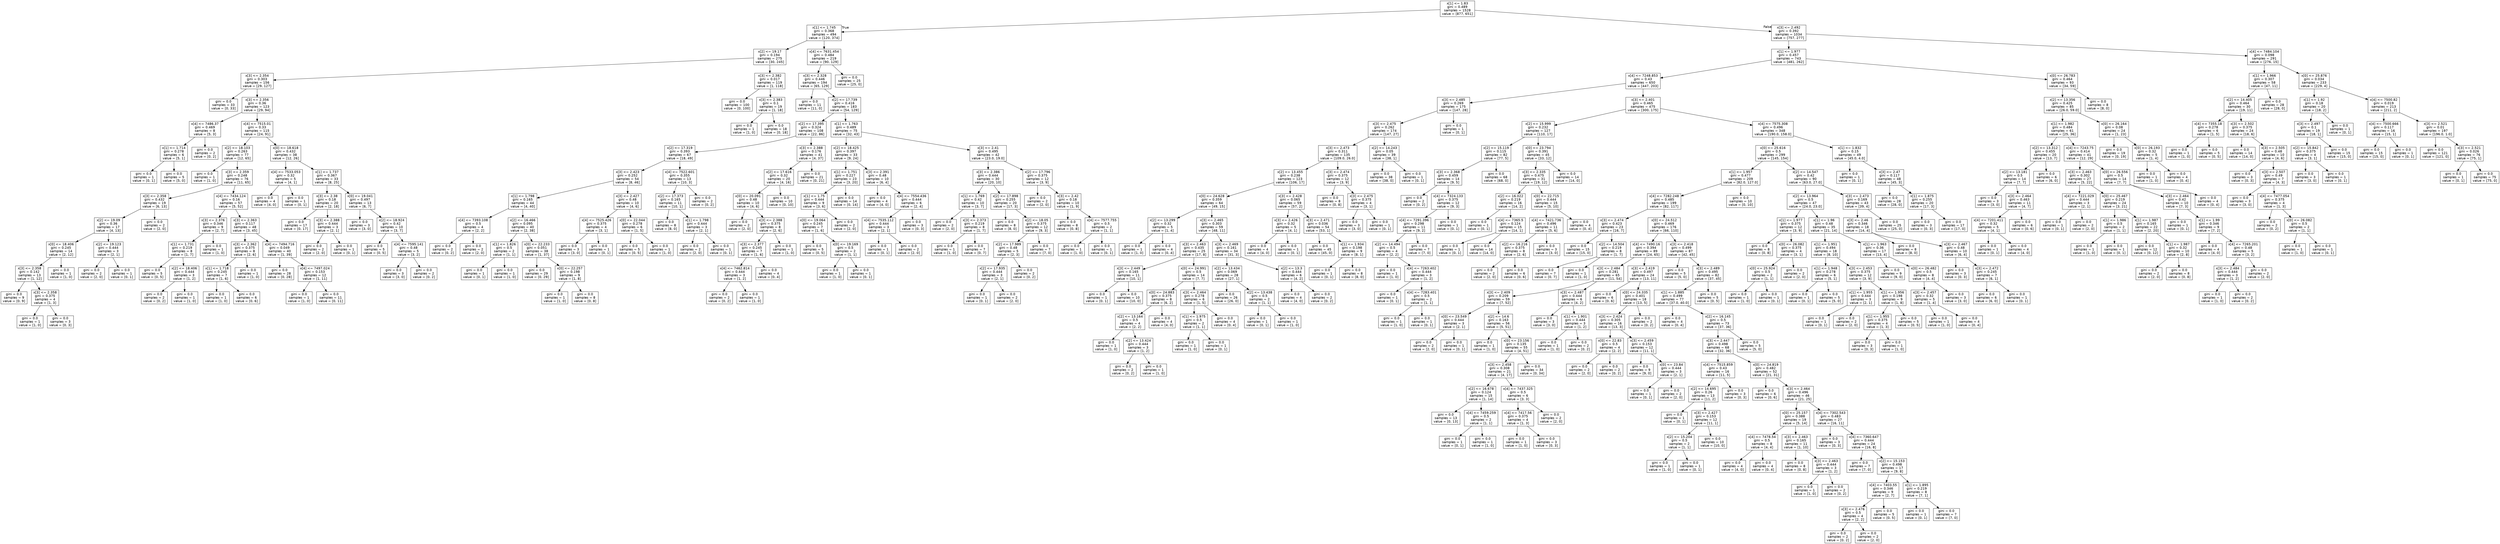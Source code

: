 digraph Tree {
node [shape=box, fontname="helvetica"] ;
edge [fontname="helvetica"] ;
0 [label="x[1] <= 1.83\ngini = 0.489\nsamples = 1528\nvalue = [877, 651]"] ;
1 [label="x[1] <= 1.745\ngini = 0.368\nsamples = 494\nvalue = [120, 374]"] ;
0 -> 1 [labeldistance=2.5, labelangle=45, headlabel="True"] ;
2 [label="x[2] <= 19.17\ngini = 0.194\nsamples = 275\nvalue = [30, 245]"] ;
1 -> 2 ;
3 [label="x[3] <= 2.354\ngini = 0.303\nsamples = 156\nvalue = [29, 127]"] ;
2 -> 3 ;
4 [label="gini = 0.0\nsamples = 33\nvalue = [0, 33]"] ;
3 -> 4 ;
5 [label="x[3] <= 2.356\ngini = 0.36\nsamples = 123\nvalue = [29, 94]"] ;
3 -> 5 ;
6 [label="x[4] <= 7486.37\ngini = 0.469\nsamples = 8\nvalue = [5, 3]"] ;
5 -> 6 ;
7 [label="x[1] <= 1.714\ngini = 0.278\nsamples = 6\nvalue = [5, 1]"] ;
6 -> 7 ;
8 [label="gini = 0.0\nsamples = 1\nvalue = [0, 1]"] ;
7 -> 8 ;
9 [label="gini = 0.0\nsamples = 5\nvalue = [5, 0]"] ;
7 -> 9 ;
10 [label="gini = 0.0\nsamples = 2\nvalue = [0, 2]"] ;
6 -> 10 ;
11 [label="x[4] <= 7515.01\ngini = 0.33\nsamples = 115\nvalue = [24, 91]"] ;
5 -> 11 ;
12 [label="x[2] <= 18.103\ngini = 0.263\nsamples = 77\nvalue = [12, 65]"] ;
11 -> 12 ;
13 [label="gini = 0.0\nsamples = 1\nvalue = [1, 0]"] ;
12 -> 13 ;
14 [label="x[3] <= 2.359\ngini = 0.248\nsamples = 76\nvalue = [11, 65]"] ;
12 -> 14 ;
15 [label="x[3] <= 2.358\ngini = 0.432\nsamples = 19\nvalue = [6, 13]"] ;
14 -> 15 ;
16 [label="x[2] <= 19.09\ngini = 0.36\nsamples = 17\nvalue = [4, 13]"] ;
15 -> 16 ;
17 [label="x[0] <= 18.406\ngini = 0.245\nsamples = 14\nvalue = [2, 12]"] ;
16 -> 17 ;
18 [label="x[3] <= 2.358\ngini = 0.142\nsamples = 13\nvalue = [1, 12]"] ;
17 -> 18 ;
19 [label="gini = 0.0\nsamples = 9\nvalue = [0, 9]"] ;
18 -> 19 ;
20 [label="x[3] <= 2.358\ngini = 0.375\nsamples = 4\nvalue = [1, 3]"] ;
18 -> 20 ;
21 [label="gini = 0.0\nsamples = 1\nvalue = [1, 0]"] ;
20 -> 21 ;
22 [label="gini = 0.0\nsamples = 3\nvalue = [0, 3]"] ;
20 -> 22 ;
23 [label="gini = 0.0\nsamples = 1\nvalue = [1, 0]"] ;
17 -> 23 ;
24 [label="x[2] <= 19.123\ngini = 0.444\nsamples = 3\nvalue = [2, 1]"] ;
16 -> 24 ;
25 [label="gini = 0.0\nsamples = 2\nvalue = [2, 0]"] ;
24 -> 25 ;
26 [label="gini = 0.0\nsamples = 1\nvalue = [0, 1]"] ;
24 -> 26 ;
27 [label="gini = 0.0\nsamples = 2\nvalue = [2, 0]"] ;
15 -> 27 ;
28 [label="x[4] <= 7434.124\ngini = 0.16\nsamples = 57\nvalue = [5, 52]"] ;
14 -> 28 ;
29 [label="x[3] <= 2.376\ngini = 0.346\nsamples = 9\nvalue = [2, 7]"] ;
28 -> 29 ;
30 [label="x[1] <= 1.731\ngini = 0.219\nsamples = 8\nvalue = [1, 7]"] ;
29 -> 30 ;
31 [label="gini = 0.0\nsamples = 5\nvalue = [0, 5]"] ;
30 -> 31 ;
32 [label="x[2] <= 18.406\ngini = 0.444\nsamples = 3\nvalue = [1, 2]"] ;
30 -> 32 ;
33 [label="gini = 0.0\nsamples = 2\nvalue = [0, 2]"] ;
32 -> 33 ;
34 [label="gini = 0.0\nsamples = 1\nvalue = [1, 0]"] ;
32 -> 34 ;
35 [label="gini = 0.0\nsamples = 1\nvalue = [1, 0]"] ;
29 -> 35 ;
36 [label="x[3] <= 2.363\ngini = 0.117\nsamples = 48\nvalue = [3, 45]"] ;
28 -> 36 ;
37 [label="x[3] <= 2.362\ngini = 0.375\nsamples = 8\nvalue = [2, 6]"] ;
36 -> 37 ;
38 [label="x[1] <= 1.718\ngini = 0.245\nsamples = 7\nvalue = [1, 6]"] ;
37 -> 38 ;
39 [label="gini = 0.0\nsamples = 1\nvalue = [1, 0]"] ;
38 -> 39 ;
40 [label="gini = 0.0\nsamples = 6\nvalue = [0, 6]"] ;
38 -> 40 ;
41 [label="gini = 0.0\nsamples = 1\nvalue = [1, 0]"] ;
37 -> 41 ;
42 [label="x[4] <= 7494.716\ngini = 0.049\nsamples = 40\nvalue = [1, 39]"] ;
36 -> 42 ;
43 [label="gini = 0.0\nsamples = 28\nvalue = [0, 28]"] ;
42 -> 43 ;
44 [label="x[4] <= 7497.024\ngini = 0.153\nsamples = 12\nvalue = [1, 11]"] ;
42 -> 44 ;
45 [label="gini = 0.0\nsamples = 1\nvalue = [1, 0]"] ;
44 -> 45 ;
46 [label="gini = 0.0\nsamples = 11\nvalue = [0, 11]"] ;
44 -> 46 ;
47 [label="x[0] <= 18.618\ngini = 0.432\nsamples = 38\nvalue = [12, 26]"] ;
11 -> 47 ;
48 [label="x[4] <= 7533.053\ngini = 0.32\nsamples = 5\nvalue = [4, 1]"] ;
47 -> 48 ;
49 [label="gini = 0.0\nsamples = 4\nvalue = [4, 0]"] ;
48 -> 49 ;
50 [label="gini = 0.0\nsamples = 1\nvalue = [0, 1]"] ;
48 -> 50 ;
51 [label="x[1] <= 1.737\ngini = 0.367\nsamples = 33\nvalue = [8, 25]"] ;
47 -> 51 ;
52 [label="x[3] <= 2.38\ngini = 0.18\nsamples = 20\nvalue = [2, 18]"] ;
51 -> 52 ;
53 [label="gini = 0.0\nsamples = 17\nvalue = [0, 17]"] ;
52 -> 53 ;
54 [label="x[3] <= 2.388\ngini = 0.444\nsamples = 3\nvalue = [2, 1]"] ;
52 -> 54 ;
55 [label="gini = 0.0\nsamples = 2\nvalue = [2, 0]"] ;
54 -> 55 ;
56 [label="gini = 0.0\nsamples = 1\nvalue = [0, 1]"] ;
54 -> 56 ;
57 [label="x[0] <= 19.041\ngini = 0.497\nsamples = 13\nvalue = [6, 7]"] ;
51 -> 57 ;
58 [label="gini = 0.0\nsamples = 3\nvalue = [3, 0]"] ;
57 -> 58 ;
59 [label="x[2] <= 18.924\ngini = 0.42\nsamples = 10\nvalue = [3, 7]"] ;
57 -> 59 ;
60 [label="gini = 0.0\nsamples = 5\nvalue = [0, 5]"] ;
59 -> 60 ;
61 [label="x[4] <= 7595.141\ngini = 0.48\nsamples = 5\nvalue = [3, 2]"] ;
59 -> 61 ;
62 [label="gini = 0.0\nsamples = 3\nvalue = [3, 0]"] ;
61 -> 62 ;
63 [label="gini = 0.0\nsamples = 2\nvalue = [0, 2]"] ;
61 -> 63 ;
64 [label="x[3] <= 2.382\ngini = 0.017\nsamples = 119\nvalue = [1, 118]"] ;
2 -> 64 ;
65 [label="gini = 0.0\nsamples = 100\nvalue = [0, 100]"] ;
64 -> 65 ;
66 [label="x[3] <= 2.383\ngini = 0.1\nsamples = 19\nvalue = [1, 18]"] ;
64 -> 66 ;
67 [label="gini = 0.0\nsamples = 1\nvalue = [1, 0]"] ;
66 -> 67 ;
68 [label="gini = 0.0\nsamples = 18\nvalue = [0, 18]"] ;
66 -> 68 ;
69 [label="x[4] <= 7631.454\ngini = 0.484\nsamples = 219\nvalue = [90, 129]"] ;
1 -> 69 ;
70 [label="x[3] <= 2.328\ngini = 0.446\nsamples = 194\nvalue = [65, 129]"] ;
69 -> 70 ;
71 [label="gini = 0.0\nsamples = 11\nvalue = [11, 0]"] ;
70 -> 71 ;
72 [label="x[2] <= 17.739\ngini = 0.416\nsamples = 183\nvalue = [54, 129]"] ;
70 -> 72 ;
73 [label="x[2] <= 17.395\ngini = 0.324\nsamples = 108\nvalue = [22, 86]"] ;
72 -> 73 ;
74 [label="x[2] <= 17.319\ngini = 0.393\nsamples = 67\nvalue = [18, 49]"] ;
73 -> 74 ;
75 [label="x[3] <= 2.423\ngini = 0.252\nsamples = 54\nvalue = [8, 46]"] ;
74 -> 75 ;
76 [label="x[1] <= 1.798\ngini = 0.165\nsamples = 44\nvalue = [4, 40]"] ;
75 -> 76 ;
77 [label="x[4] <= 7393.108\ngini = 0.5\nsamples = 4\nvalue = [2, 2]"] ;
76 -> 77 ;
78 [label="gini = 0.0\nsamples = 2\nvalue = [0, 2]"] ;
77 -> 78 ;
79 [label="gini = 0.0\nsamples = 2\nvalue = [2, 0]"] ;
77 -> 79 ;
80 [label="x[2] <= 16.466\ngini = 0.095\nsamples = 40\nvalue = [2, 38]"] ;
76 -> 80 ;
81 [label="x[1] <= 1.826\ngini = 0.5\nsamples = 2\nvalue = [1, 1]"] ;
80 -> 81 ;
82 [label="gini = 0.0\nsamples = 1\nvalue = [0, 1]"] ;
81 -> 82 ;
83 [label="gini = 0.0\nsamples = 1\nvalue = [1, 0]"] ;
81 -> 83 ;
84 [label="x[0] <= 22.233\ngini = 0.051\nsamples = 38\nvalue = [1, 37]"] ;
80 -> 84 ;
85 [label="gini = 0.0\nsamples = 29\nvalue = [0, 29]"] ;
84 -> 85 ;
86 [label="x[0] <= 22.257\ngini = 0.198\nsamples = 9\nvalue = [1, 8]"] ;
84 -> 86 ;
87 [label="gini = 0.0\nsamples = 1\nvalue = [1, 0]"] ;
86 -> 87 ;
88 [label="gini = 0.0\nsamples = 8\nvalue = [0, 8]"] ;
86 -> 88 ;
89 [label="x[3] <= 2.427\ngini = 0.48\nsamples = 10\nvalue = [4, 6]"] ;
75 -> 89 ;
90 [label="x[4] <= 7525.426\ngini = 0.375\nsamples = 4\nvalue = [3, 1]"] ;
89 -> 90 ;
91 [label="gini = 0.0\nsamples = 3\nvalue = [3, 0]"] ;
90 -> 91 ;
92 [label="gini = 0.0\nsamples = 1\nvalue = [0, 1]"] ;
90 -> 92 ;
93 [label="x[0] <= 22.044\ngini = 0.278\nsamples = 6\nvalue = [1, 5]"] ;
89 -> 93 ;
94 [label="gini = 0.0\nsamples = 5\nvalue = [0, 5]"] ;
93 -> 94 ;
95 [label="gini = 0.0\nsamples = 1\nvalue = [1, 0]"] ;
93 -> 95 ;
96 [label="x[4] <= 7522.601\ngini = 0.355\nsamples = 13\nvalue = [10, 3]"] ;
74 -> 96 ;
97 [label="x[2] <= 17.373\ngini = 0.165\nsamples = 11\nvalue = [10, 1]"] ;
96 -> 97 ;
98 [label="gini = 0.0\nsamples = 8\nvalue = [8, 0]"] ;
97 -> 98 ;
99 [label="x[1] <= 1.798\ngini = 0.444\nsamples = 3\nvalue = [2, 1]"] ;
97 -> 99 ;
100 [label="gini = 0.0\nsamples = 2\nvalue = [2, 0]"] ;
99 -> 100 ;
101 [label="gini = 0.0\nsamples = 1\nvalue = [0, 1]"] ;
99 -> 101 ;
102 [label="gini = 0.0\nsamples = 2\nvalue = [0, 2]"] ;
96 -> 102 ;
103 [label="x[3] <= 2.388\ngini = 0.176\nsamples = 41\nvalue = [4, 37]"] ;
73 -> 103 ;
104 [label="x[2] <= 17.616\ngini = 0.32\nsamples = 20\nvalue = [4, 16]"] ;
103 -> 104 ;
105 [label="x[0] <= 20.091\ngini = 0.48\nsamples = 10\nvalue = [4, 6]"] ;
104 -> 105 ;
106 [label="gini = 0.0\nsamples = 2\nvalue = [2, 0]"] ;
105 -> 106 ;
107 [label="x[3] <= 2.388\ngini = 0.375\nsamples = 8\nvalue = [2, 6]"] ;
105 -> 107 ;
108 [label="x[3] <= 2.377\ngini = 0.245\nsamples = 7\nvalue = [1, 6]"] ;
107 -> 108 ;
109 [label="x[4] <= 7462.814\ngini = 0.444\nsamples = 3\nvalue = [1, 2]"] ;
108 -> 109 ;
110 [label="gini = 0.0\nsamples = 2\nvalue = [0, 2]"] ;
109 -> 110 ;
111 [label="gini = 0.0\nsamples = 1\nvalue = [1, 0]"] ;
109 -> 111 ;
112 [label="gini = 0.0\nsamples = 4\nvalue = [0, 4]"] ;
108 -> 112 ;
113 [label="gini = 0.0\nsamples = 1\nvalue = [1, 0]"] ;
107 -> 113 ;
114 [label="gini = 0.0\nsamples = 10\nvalue = [0, 10]"] ;
104 -> 114 ;
115 [label="gini = 0.0\nsamples = 21\nvalue = [0, 21]"] ;
103 -> 115 ;
116 [label="x[1] <= 1.763\ngini = 0.489\nsamples = 75\nvalue = [32, 43]"] ;
72 -> 116 ;
117 [label="x[2] <= 18.425\ngini = 0.397\nsamples = 33\nvalue = [9, 24]"] ;
116 -> 117 ;
118 [label="x[1] <= 1.751\ngini = 0.227\nsamples = 23\nvalue = [3, 20]"] ;
117 -> 118 ;
119 [label="x[1] <= 1.75\ngini = 0.444\nsamples = 9\nvalue = [3, 6]"] ;
118 -> 119 ;
120 [label="x[0] <= 19.064\ngini = 0.245\nsamples = 7\nvalue = [1, 6]"] ;
119 -> 120 ;
121 [label="gini = 0.0\nsamples = 5\nvalue = [0, 5]"] ;
120 -> 121 ;
122 [label="x[0] <= 19.169\ngini = 0.5\nsamples = 2\nvalue = [1, 1]"] ;
120 -> 122 ;
123 [label="gini = 0.0\nsamples = 1\nvalue = [1, 0]"] ;
122 -> 123 ;
124 [label="gini = 0.0\nsamples = 1\nvalue = [0, 1]"] ;
122 -> 124 ;
125 [label="gini = 0.0\nsamples = 2\nvalue = [2, 0]"] ;
119 -> 125 ;
126 [label="gini = 0.0\nsamples = 14\nvalue = [0, 14]"] ;
118 -> 126 ;
127 [label="x[3] <= 2.391\ngini = 0.48\nsamples = 10\nvalue = [6, 4]"] ;
117 -> 127 ;
128 [label="gini = 0.0\nsamples = 4\nvalue = [4, 0]"] ;
127 -> 128 ;
129 [label="x[4] <= 7554.436\ngini = 0.444\nsamples = 6\nvalue = [2, 4]"] ;
127 -> 129 ;
130 [label="x[4] <= 7535.112\ngini = 0.444\nsamples = 3\nvalue = [2, 1]"] ;
129 -> 130 ;
131 [label="gini = 0.0\nsamples = 1\nvalue = [0, 1]"] ;
130 -> 131 ;
132 [label="gini = 0.0\nsamples = 2\nvalue = [2, 0]"] ;
130 -> 132 ;
133 [label="gini = 0.0\nsamples = 3\nvalue = [0, 3]"] ;
129 -> 133 ;
134 [label="x[3] <= 2.41\ngini = 0.495\nsamples = 42\nvalue = [23.0, 19.0]"] ;
116 -> 134 ;
135 [label="x[3] <= 2.386\ngini = 0.444\nsamples = 30\nvalue = [20, 10]"] ;
134 -> 135 ;
136 [label="x[1] <= 1.769\ngini = 0.42\nsamples = 10\nvalue = [3, 7]"] ;
135 -> 136 ;
137 [label="gini = 0.0\nsamples = 2\nvalue = [2, 0]"] ;
136 -> 137 ;
138 [label="x[3] <= 2.373\ngini = 0.219\nsamples = 8\nvalue = [1, 7]"] ;
136 -> 138 ;
139 [label="gini = 0.0\nsamples = 1\nvalue = [1, 0]"] ;
138 -> 139 ;
140 [label="gini = 0.0\nsamples = 7\nvalue = [0, 7]"] ;
138 -> 140 ;
141 [label="x[2] <= 17.898\ngini = 0.255\nsamples = 20\nvalue = [17, 3]"] ;
135 -> 141 ;
142 [label="gini = 0.0\nsamples = 8\nvalue = [8, 0]"] ;
141 -> 142 ;
143 [label="x[2] <= 18.05\ngini = 0.375\nsamples = 12\nvalue = [9, 3]"] ;
141 -> 143 ;
144 [label="x[2] <= 17.989\ngini = 0.48\nsamples = 5\nvalue = [2, 3]"] ;
143 -> 144 ;
145 [label="x[2] <= 17.935\ngini = 0.444\nsamples = 3\nvalue = [2, 1]"] ;
144 -> 145 ;
146 [label="gini = 0.0\nsamples = 1\nvalue = [0, 1]"] ;
145 -> 146 ;
147 [label="gini = 0.0\nsamples = 2\nvalue = [2, 0]"] ;
145 -> 147 ;
148 [label="gini = 0.0\nsamples = 2\nvalue = [0, 2]"] ;
144 -> 148 ;
149 [label="gini = 0.0\nsamples = 7\nvalue = [7, 0]"] ;
143 -> 149 ;
150 [label="x[2] <= 17.796\ngini = 0.375\nsamples = 12\nvalue = [3, 9]"] ;
134 -> 150 ;
151 [label="gini = 0.0\nsamples = 2\nvalue = [2, 0]"] ;
150 -> 151 ;
152 [label="x[3] <= 2.42\ngini = 0.18\nsamples = 10\nvalue = [1, 9]"] ;
150 -> 152 ;
153 [label="gini = 0.0\nsamples = 8\nvalue = [0, 8]"] ;
152 -> 153 ;
154 [label="x[4] <= 7577.755\ngini = 0.5\nsamples = 2\nvalue = [1, 1]"] ;
152 -> 154 ;
155 [label="gini = 0.0\nsamples = 1\nvalue = [1, 0]"] ;
154 -> 155 ;
156 [label="gini = 0.0\nsamples = 1\nvalue = [0, 1]"] ;
154 -> 156 ;
157 [label="gini = 0.0\nsamples = 25\nvalue = [25, 0]"] ;
69 -> 157 ;
158 [label="x[3] <= 2.492\ngini = 0.392\nsamples = 1034\nvalue = [757, 277]"] ;
0 -> 158 [labeldistance=2.5, labelangle=-45, headlabel="False"] ;
159 [label="x[1] <= 1.977\ngini = 0.457\nsamples = 743\nvalue = [481, 262]"] ;
158 -> 159 ;
160 [label="x[4] <= 7248.853\ngini = 0.43\nsamples = 650\nvalue = [447, 203]"] ;
159 -> 160 ;
161 [label="x[3] <= 2.485\ngini = 0.269\nsamples = 175\nvalue = [147, 28]"] ;
160 -> 161 ;
162 [label="x[3] <= 2.475\ngini = 0.262\nsamples = 174\nvalue = [147, 27]"] ;
161 -> 162 ;
163 [label="x[3] <= 2.473\ngini = 0.311\nsamples = 135\nvalue = [109.0, 26.0]"] ;
162 -> 163 ;
164 [label="x[2] <= 13.455\ngini = 0.238\nsamples = 123\nvalue = [106, 17]"] ;
163 -> 164 ;
165 [label="x[0] <= 24.628\ngini = 0.359\nsamples = 64\nvalue = [49, 15]"] ;
164 -> 165 ;
166 [label="x[2] <= 13.299\ngini = 0.32\nsamples = 5\nvalue = [1, 4]"] ;
165 -> 166 ;
167 [label="gini = 0.0\nsamples = 1\nvalue = [1, 0]"] ;
166 -> 167 ;
168 [label="gini = 0.0\nsamples = 4\nvalue = [0, 4]"] ;
166 -> 168 ;
169 [label="x[3] <= 2.465\ngini = 0.303\nsamples = 59\nvalue = [48, 11]"] ;
165 -> 169 ;
170 [label="x[3] <= 2.463\ngini = 0.435\nsamples = 25\nvalue = [17, 8]"] ;
169 -> 170 ;
171 [label="x[3] <= 2.449\ngini = 0.165\nsamples = 11\nvalue = [10, 1]"] ;
170 -> 171 ;
172 [label="gini = 0.0\nsamples = 1\nvalue = [0, 1]"] ;
171 -> 172 ;
173 [label="gini = 0.0\nsamples = 10\nvalue = [10, 0]"] ;
171 -> 173 ;
174 [label="x[0] <= 24.991\ngini = 0.5\nsamples = 14\nvalue = [7, 7]"] ;
170 -> 174 ;
175 [label="x[0] <= 24.883\ngini = 0.375\nsamples = 8\nvalue = [6, 2]"] ;
174 -> 175 ;
176 [label="x[2] <= 13.164\ngini = 0.5\nsamples = 4\nvalue = [2, 2]"] ;
175 -> 176 ;
177 [label="gini = 0.0\nsamples = 1\nvalue = [1, 0]"] ;
176 -> 177 ;
178 [label="x[2] <= 13.424\ngini = 0.444\nsamples = 3\nvalue = [1, 2]"] ;
176 -> 178 ;
179 [label="gini = 0.0\nsamples = 2\nvalue = [0, 2]"] ;
178 -> 179 ;
180 [label="gini = 0.0\nsamples = 1\nvalue = [1, 0]"] ;
178 -> 180 ;
181 [label="gini = 0.0\nsamples = 4\nvalue = [4, 0]"] ;
175 -> 181 ;
182 [label="x[3] <= 2.464\ngini = 0.278\nsamples = 6\nvalue = [1, 5]"] ;
174 -> 182 ;
183 [label="x[1] <= 1.975\ngini = 0.5\nsamples = 2\nvalue = [1, 1]"] ;
182 -> 183 ;
184 [label="gini = 0.0\nsamples = 1\nvalue = [1, 0]"] ;
183 -> 184 ;
185 [label="gini = 0.0\nsamples = 1\nvalue = [0, 1]"] ;
183 -> 185 ;
186 [label="gini = 0.0\nsamples = 4\nvalue = [0, 4]"] ;
182 -> 186 ;
187 [label="x[3] <= 2.469\ngini = 0.161\nsamples = 34\nvalue = [31, 3]"] ;
169 -> 187 ;
188 [label="x[2] <= 13.434\ngini = 0.069\nsamples = 28\nvalue = [27, 1]"] ;
187 -> 188 ;
189 [label="gini = 0.0\nsamples = 26\nvalue = [26, 0]"] ;
188 -> 189 ;
190 [label="x[2] <= 13.438\ngini = 0.5\nsamples = 2\nvalue = [1, 1]"] ;
188 -> 190 ;
191 [label="gini = 0.0\nsamples = 1\nvalue = [0, 1]"] ;
190 -> 191 ;
192 [label="gini = 0.0\nsamples = 1\nvalue = [1, 0]"] ;
190 -> 192 ;
193 [label="x[2] <= 13.3\ngini = 0.444\nsamples = 6\nvalue = [4, 2]"] ;
187 -> 193 ;
194 [label="gini = 0.0\nsamples = 4\nvalue = [4, 0]"] ;
193 -> 194 ;
195 [label="gini = 0.0\nsamples = 2\nvalue = [0, 2]"] ;
193 -> 195 ;
196 [label="x[3] <= 2.428\ngini = 0.065\nsamples = 59\nvalue = [57, 2]"] ;
164 -> 196 ;
197 [label="x[3] <= 2.426\ngini = 0.32\nsamples = 5\nvalue = [4, 1]"] ;
196 -> 197 ;
198 [label="gini = 0.0\nsamples = 4\nvalue = [4, 0]"] ;
197 -> 198 ;
199 [label="gini = 0.0\nsamples = 1\nvalue = [0, 1]"] ;
197 -> 199 ;
200 [label="x[3] <= 2.471\ngini = 0.036\nsamples = 54\nvalue = [53, 1]"] ;
196 -> 200 ;
201 [label="gini = 0.0\nsamples = 45\nvalue = [45, 0]"] ;
200 -> 201 ;
202 [label="x[1] <= 1.934\ngini = 0.198\nsamples = 9\nvalue = [8, 1]"] ;
200 -> 202 ;
203 [label="gini = 0.0\nsamples = 1\nvalue = [0, 1]"] ;
202 -> 203 ;
204 [label="gini = 0.0\nsamples = 8\nvalue = [8, 0]"] ;
202 -> 204 ;
205 [label="x[3] <= 2.474\ngini = 0.375\nsamples = 12\nvalue = [3, 9]"] ;
163 -> 205 ;
206 [label="gini = 0.0\nsamples = 8\nvalue = [0, 8]"] ;
205 -> 206 ;
207 [label="x[3] <= 2.475\ngini = 0.375\nsamples = 4\nvalue = [3, 1]"] ;
205 -> 207 ;
208 [label="gini = 0.0\nsamples = 3\nvalue = [3, 0]"] ;
207 -> 208 ;
209 [label="gini = 0.0\nsamples = 1\nvalue = [0, 1]"] ;
207 -> 209 ;
210 [label="x[2] <= 14.243\ngini = 0.05\nsamples = 39\nvalue = [38, 1]"] ;
162 -> 210 ;
211 [label="gini = 0.0\nsamples = 38\nvalue = [38, 0]"] ;
210 -> 211 ;
212 [label="gini = 0.0\nsamples = 1\nvalue = [0, 1]"] ;
210 -> 212 ;
213 [label="gini = 0.0\nsamples = 1\nvalue = [0, 1]"] ;
161 -> 213 ;
214 [label="x[3] <= 2.401\ngini = 0.465\nsamples = 475\nvalue = [300, 175]"] ;
160 -> 214 ;
215 [label="x[2] <= 15.999\ngini = 0.232\nsamples = 127\nvalue = [110, 17]"] ;
214 -> 215 ;
216 [label="x[2] <= 15.119\ngini = 0.115\nsamples = 82\nvalue = [77, 5]"] ;
215 -> 216 ;
217 [label="x[3] <= 2.368\ngini = 0.459\nsamples = 14\nvalue = [9, 5]"] ;
216 -> 217 ;
218 [label="gini = 0.0\nsamples = 2\nvalue = [0, 2]"] ;
217 -> 218 ;
219 [label="x[4] <= 7324.133\ngini = 0.375\nsamples = 12\nvalue = [9, 3]"] ;
217 -> 219 ;
220 [label="x[4] <= 7291.396\ngini = 0.298\nsamples = 11\nvalue = [9, 2]"] ;
219 -> 220 ;
221 [label="x[2] <= 14.494\ngini = 0.5\nsamples = 4\nvalue = [2, 2]"] ;
220 -> 221 ;
222 [label="gini = 0.0\nsamples = 1\nvalue = [1, 0]"] ;
221 -> 222 ;
223 [label="x[4] <= 7263.402\ngini = 0.444\nsamples = 3\nvalue = [1, 2]"] ;
221 -> 223 ;
224 [label="gini = 0.0\nsamples = 1\nvalue = [0, 1]"] ;
223 -> 224 ;
225 [label="x[4] <= 7283.401\ngini = 0.5\nsamples = 2\nvalue = [1, 1]"] ;
223 -> 225 ;
226 [label="gini = 0.0\nsamples = 1\nvalue = [1, 0]"] ;
225 -> 226 ;
227 [label="gini = 0.0\nsamples = 1\nvalue = [0, 1]"] ;
225 -> 227 ;
228 [label="gini = 0.0\nsamples = 7\nvalue = [7, 0]"] ;
220 -> 228 ;
229 [label="gini = 0.0\nsamples = 1\nvalue = [0, 1]"] ;
219 -> 229 ;
230 [label="gini = 0.0\nsamples = 68\nvalue = [68, 0]"] ;
216 -> 230 ;
231 [label="x[0] <= 23.794\ngini = 0.391\nsamples = 45\nvalue = [33, 12]"] ;
215 -> 231 ;
232 [label="x[3] <= 2.335\ngini = 0.475\nsamples = 31\nvalue = [19, 12]"] ;
231 -> 232 ;
233 [label="x[2] <= 16.022\ngini = 0.219\nsamples = 16\nvalue = [14, 2]"] ;
232 -> 233 ;
234 [label="gini = 0.0\nsamples = 1\nvalue = [0, 1]"] ;
233 -> 234 ;
235 [label="x[4] <= 7365.5\ngini = 0.124\nsamples = 15\nvalue = [14, 1]"] ;
233 -> 235 ;
236 [label="gini = 0.0\nsamples = 1\nvalue = [0, 1]"] ;
235 -> 236 ;
237 [label="gini = 0.0\nsamples = 14\nvalue = [14, 0]"] ;
235 -> 237 ;
238 [label="x[0] <= 22.715\ngini = 0.444\nsamples = 15\nvalue = [5, 10]"] ;
232 -> 238 ;
239 [label="x[4] <= 7421.736\ngini = 0.496\nsamples = 11\nvalue = [5, 6]"] ;
238 -> 239 ;
240 [label="x[2] <= 16.216\ngini = 0.375\nsamples = 8\nvalue = [2, 6]"] ;
239 -> 240 ;
241 [label="gini = 0.0\nsamples = 2\nvalue = [2, 0]"] ;
240 -> 241 ;
242 [label="gini = 0.0\nsamples = 6\nvalue = [0, 6]"] ;
240 -> 242 ;
243 [label="gini = 0.0\nsamples = 3\nvalue = [3, 0]"] ;
239 -> 243 ;
244 [label="gini = 0.0\nsamples = 4\nvalue = [0, 4]"] ;
238 -> 244 ;
245 [label="gini = 0.0\nsamples = 14\nvalue = [14, 0]"] ;
231 -> 245 ;
246 [label="x[4] <= 7575.308\ngini = 0.496\nsamples = 348\nvalue = [190.0, 158.0]"] ;
214 -> 246 ;
247 [label="x[0] <= 25.616\ngini = 0.5\nsamples = 299\nvalue = [145, 154]"] ;
246 -> 247 ;
248 [label="x[1] <= 1.957\ngini = 0.477\nsamples = 209\nvalue = [82.0, 127.0]"] ;
247 -> 248 ;
249 [label="x[4] <= 7282.248\ngini = 0.485\nsamples = 199\nvalue = [82, 117]"] ;
248 -> 249 ;
250 [label="x[3] <= 2.474\ngini = 0.423\nsamples = 23\nvalue = [16, 7]"] ;
249 -> 250 ;
251 [label="gini = 0.0\nsamples = 15\nvalue = [15, 0]"] ;
250 -> 251 ;
252 [label="x[2] <= 14.504\ngini = 0.219\nsamples = 8\nvalue = [1, 7]"] ;
250 -> 252 ;
253 [label="gini = 0.0\nsamples = 7\nvalue = [0, 7]"] ;
252 -> 253 ;
254 [label="gini = 0.0\nsamples = 1\nvalue = [1, 0]"] ;
252 -> 254 ;
255 [label="x[0] <= 24.512\ngini = 0.469\nsamples = 176\nvalue = [66, 110]"] ;
249 -> 255 ;
256 [label="x[4] <= 7490.16\ngini = 0.394\nsamples = 89\nvalue = [24, 65]"] ;
255 -> 256 ;
257 [label="x[3] <= 2.484\ngini = 0.281\nsamples = 65\nvalue = [11, 54]"] ;
256 -> 257 ;
258 [label="x[3] <= 2.409\ngini = 0.209\nsamples = 59\nvalue = [7, 52]"] ;
257 -> 258 ;
259 [label="x[0] <= 23.549\ngini = 0.444\nsamples = 3\nvalue = [2, 1]"] ;
258 -> 259 ;
260 [label="gini = 0.0\nsamples = 2\nvalue = [2, 0]"] ;
259 -> 260 ;
261 [label="gini = 0.0\nsamples = 1\nvalue = [0, 1]"] ;
259 -> 261 ;
262 [label="x[2] <= 14.6\ngini = 0.163\nsamples = 56\nvalue = [5, 51]"] ;
258 -> 262 ;
263 [label="gini = 0.0\nsamples = 1\nvalue = [1, 0]"] ;
262 -> 263 ;
264 [label="x[0] <= 23.156\ngini = 0.135\nsamples = 55\nvalue = [4, 51]"] ;
262 -> 264 ;
265 [label="x[3] <= 2.458\ngini = 0.308\nsamples = 21\nvalue = [4, 17]"] ;
264 -> 265 ;
266 [label="x[2] <= 16.678\ngini = 0.124\nsamples = 15\nvalue = [1, 14]"] ;
265 -> 266 ;
267 [label="gini = 0.0\nsamples = 13\nvalue = [0, 13]"] ;
266 -> 267 ;
268 [label="x[4] <= 7459.259\ngini = 0.5\nsamples = 2\nvalue = [1, 1]"] ;
266 -> 268 ;
269 [label="gini = 0.0\nsamples = 1\nvalue = [0, 1]"] ;
268 -> 269 ;
270 [label="gini = 0.0\nsamples = 1\nvalue = [1, 0]"] ;
268 -> 270 ;
271 [label="x[4] <= 7437.325\ngini = 0.5\nsamples = 6\nvalue = [3, 3]"] ;
265 -> 271 ;
272 [label="x[4] <= 7417.56\ngini = 0.375\nsamples = 4\nvalue = [1, 3]"] ;
271 -> 272 ;
273 [label="gini = 0.0\nsamples = 1\nvalue = [1, 0]"] ;
272 -> 273 ;
274 [label="gini = 0.0\nsamples = 3\nvalue = [0, 3]"] ;
272 -> 274 ;
275 [label="gini = 0.0\nsamples = 2\nvalue = [2, 0]"] ;
271 -> 275 ;
276 [label="gini = 0.0\nsamples = 34\nvalue = [0, 34]"] ;
264 -> 276 ;
277 [label="x[3] <= 2.487\ngini = 0.444\nsamples = 6\nvalue = [4, 2]"] ;
257 -> 277 ;
278 [label="gini = 0.0\nsamples = 3\nvalue = [3, 0]"] ;
277 -> 278 ;
279 [label="x[1] <= 1.901\ngini = 0.444\nsamples = 3\nvalue = [1, 2]"] ;
277 -> 279 ;
280 [label="gini = 0.0\nsamples = 1\nvalue = [1, 0]"] ;
279 -> 280 ;
281 [label="gini = 0.0\nsamples = 2\nvalue = [0, 2]"] ;
279 -> 281 ;
282 [label="x[3] <= 2.419\ngini = 0.497\nsamples = 24\nvalue = [13, 11]"] ;
256 -> 282 ;
283 [label="gini = 0.0\nsamples = 6\nvalue = [0, 6]"] ;
282 -> 283 ;
284 [label="x[0] <= 24.335\ngini = 0.401\nsamples = 18\nvalue = [13, 5]"] ;
282 -> 284 ;
285 [label="x[3] <= 2.424\ngini = 0.305\nsamples = 16\nvalue = [13, 3]"] ;
284 -> 285 ;
286 [label="x[0] <= 22.83\ngini = 0.5\nsamples = 4\nvalue = [2, 2]"] ;
285 -> 286 ;
287 [label="gini = 0.0\nsamples = 2\nvalue = [2, 0]"] ;
286 -> 287 ;
288 [label="gini = 0.0\nsamples = 2\nvalue = [0, 2]"] ;
286 -> 288 ;
289 [label="x[3] <= 2.459\ngini = 0.153\nsamples = 12\nvalue = [11, 1]"] ;
285 -> 289 ;
290 [label="gini = 0.0\nsamples = 9\nvalue = [9, 0]"] ;
289 -> 290 ;
291 [label="x[0] <= 23.84\ngini = 0.444\nsamples = 3\nvalue = [2, 1]"] ;
289 -> 291 ;
292 [label="gini = 0.0\nsamples = 1\nvalue = [0, 1]"] ;
291 -> 292 ;
293 [label="gini = 0.0\nsamples = 2\nvalue = [2, 0]"] ;
291 -> 293 ;
294 [label="gini = 0.0\nsamples = 2\nvalue = [0, 2]"] ;
284 -> 294 ;
295 [label="x[3] <= 2.418\ngini = 0.499\nsamples = 87\nvalue = [42, 45]"] ;
255 -> 295 ;
296 [label="gini = 0.0\nsamples = 5\nvalue = [5, 0]"] ;
295 -> 296 ;
297 [label="x[3] <= 2.489\ngini = 0.495\nsamples = 82\nvalue = [37, 45]"] ;
295 -> 297 ;
298 [label="x[1] <= 1.885\ngini = 0.499\nsamples = 77\nvalue = [37.0, 40.0]"] ;
297 -> 298 ;
299 [label="gini = 0.0\nsamples = 4\nvalue = [0, 4]"] ;
298 -> 299 ;
300 [label="x[2] <= 16.145\ngini = 0.5\nsamples = 73\nvalue = [37, 36]"] ;
298 -> 300 ;
301 [label="x[3] <= 2.447\ngini = 0.498\nsamples = 68\nvalue = [32, 36]"] ;
300 -> 301 ;
302 [label="x[4] <= 7515.859\ngini = 0.43\nsamples = 16\nvalue = [11, 5]"] ;
301 -> 302 ;
303 [label="x[2] <= 14.695\ngini = 0.26\nsamples = 13\nvalue = [11, 2]"] ;
302 -> 303 ;
304 [label="gini = 0.0\nsamples = 1\nvalue = [0, 1]"] ;
303 -> 304 ;
305 [label="x[3] <= 2.427\ngini = 0.153\nsamples = 12\nvalue = [11, 1]"] ;
303 -> 305 ;
306 [label="x[2] <= 15.204\ngini = 0.5\nsamples = 2\nvalue = [1, 1]"] ;
305 -> 306 ;
307 [label="gini = 0.0\nsamples = 1\nvalue = [1, 0]"] ;
306 -> 307 ;
308 [label="gini = 0.0\nsamples = 1\nvalue = [0, 1]"] ;
306 -> 308 ;
309 [label="gini = 0.0\nsamples = 10\nvalue = [10, 0]"] ;
305 -> 309 ;
310 [label="gini = 0.0\nsamples = 3\nvalue = [0, 3]"] ;
302 -> 310 ;
311 [label="x[0] <= 24.819\ngini = 0.482\nsamples = 52\nvalue = [21, 31]"] ;
301 -> 311 ;
312 [label="gini = 0.0\nsamples = 6\nvalue = [0, 6]"] ;
311 -> 312 ;
313 [label="x[3] <= 2.464\ngini = 0.496\nsamples = 46\nvalue = [21, 25]"] ;
311 -> 313 ;
314 [label="x[0] <= 25.157\ngini = 0.388\nsamples = 19\nvalue = [5, 14]"] ;
313 -> 314 ;
315 [label="x[4] <= 7478.54\ngini = 0.5\nsamples = 8\nvalue = [4, 4]"] ;
314 -> 315 ;
316 [label="gini = 0.0\nsamples = 4\nvalue = [4, 0]"] ;
315 -> 316 ;
317 [label="gini = 0.0\nsamples = 4\nvalue = [0, 4]"] ;
315 -> 317 ;
318 [label="x[3] <= 2.463\ngini = 0.165\nsamples = 11\nvalue = [1, 10]"] ;
314 -> 318 ;
319 [label="gini = 0.0\nsamples = 8\nvalue = [0, 8]"] ;
318 -> 319 ;
320 [label="x[3] <= 2.463\ngini = 0.444\nsamples = 3\nvalue = [1, 2]"] ;
318 -> 320 ;
321 [label="gini = 0.0\nsamples = 1\nvalue = [1, 0]"] ;
320 -> 321 ;
322 [label="gini = 0.0\nsamples = 2\nvalue = [0, 2]"] ;
320 -> 322 ;
323 [label="x[4] <= 7302.543\ngini = 0.483\nsamples = 27\nvalue = [16, 11]"] ;
313 -> 323 ;
324 [label="gini = 0.0\nsamples = 3\nvalue = [0, 3]"] ;
323 -> 324 ;
325 [label="x[4] <= 7360.647\ngini = 0.444\nsamples = 24\nvalue = [16, 8]"] ;
323 -> 325 ;
326 [label="gini = 0.0\nsamples = 7\nvalue = [7, 0]"] ;
325 -> 326 ;
327 [label="x[2] <= 15.153\ngini = 0.498\nsamples = 17\nvalue = [9, 8]"] ;
325 -> 327 ;
328 [label="x[4] <= 7403.55\ngini = 0.346\nsamples = 9\nvalue = [2, 7]"] ;
327 -> 328 ;
329 [label="x[3] <= 2.476\ngini = 0.5\nsamples = 4\nvalue = [2, 2]"] ;
328 -> 329 ;
330 [label="gini = 0.0\nsamples = 2\nvalue = [0, 2]"] ;
329 -> 330 ;
331 [label="gini = 0.0\nsamples = 2\nvalue = [2, 0]"] ;
329 -> 331 ;
332 [label="gini = 0.0\nsamples = 5\nvalue = [0, 5]"] ;
328 -> 332 ;
333 [label="x[1] <= 1.895\ngini = 0.219\nsamples = 8\nvalue = [7, 1]"] ;
327 -> 333 ;
334 [label="gini = 0.0\nsamples = 1\nvalue = [0, 1]"] ;
333 -> 334 ;
335 [label="gini = 0.0\nsamples = 7\nvalue = [7, 0]"] ;
333 -> 335 ;
336 [label="gini = 0.0\nsamples = 5\nvalue = [5, 0]"] ;
300 -> 336 ;
337 [label="gini = 0.0\nsamples = 5\nvalue = [0, 5]"] ;
297 -> 337 ;
338 [label="gini = 0.0\nsamples = 10\nvalue = [0, 10]"] ;
248 -> 338 ;
339 [label="x[2] <= 14.547\ngini = 0.42\nsamples = 90\nvalue = [63.0, 27.0]"] ;
247 -> 339 ;
340 [label="x[2] <= 13.964\ngini = 0.5\nsamples = 47\nvalue = [24.0, 23.0]"] ;
339 -> 340 ;
341 [label="x[1] <= 1.977\ngini = 0.375\nsamples = 12\nvalue = [3, 9]"] ;
340 -> 341 ;
342 [label="gini = 0.0\nsamples = 8\nvalue = [0, 8]"] ;
341 -> 342 ;
343 [label="x[0] <= 26.082\ngini = 0.375\nsamples = 4\nvalue = [3, 1]"] ;
341 -> 343 ;
344 [label="x[0] <= 25.924\ngini = 0.5\nsamples = 2\nvalue = [1, 1]"] ;
343 -> 344 ;
345 [label="gini = 0.0\nsamples = 1\nvalue = [1, 0]"] ;
344 -> 345 ;
346 [label="gini = 0.0\nsamples = 1\nvalue = [0, 1]"] ;
344 -> 346 ;
347 [label="gini = 0.0\nsamples = 2\nvalue = [2, 0]"] ;
343 -> 347 ;
348 [label="x[1] <= 1.96\ngini = 0.48\nsamples = 35\nvalue = [21, 14]"] ;
340 -> 348 ;
349 [label="x[1] <= 1.951\ngini = 0.494\nsamples = 18\nvalue = [8, 10]"] ;
348 -> 349 ;
350 [label="x[1] <= 1.948\ngini = 0.278\nsamples = 6\nvalue = [5, 1]"] ;
349 -> 350 ;
351 [label="gini = 0.0\nsamples = 1\nvalue = [0, 1]"] ;
350 -> 351 ;
352 [label="gini = 0.0\nsamples = 5\nvalue = [5, 0]"] ;
350 -> 352 ;
353 [label="x[3] <= 2.453\ngini = 0.375\nsamples = 12\nvalue = [3, 9]"] ;
349 -> 353 ;
354 [label="x[1] <= 1.955\ngini = 0.444\nsamples = 3\nvalue = [2, 1]"] ;
353 -> 354 ;
355 [label="gini = 0.0\nsamples = 1\nvalue = [0, 1]"] ;
354 -> 355 ;
356 [label="gini = 0.0\nsamples = 2\nvalue = [2, 0]"] ;
354 -> 356 ;
357 [label="x[1] <= 1.956\ngini = 0.198\nsamples = 9\nvalue = [1, 8]"] ;
353 -> 357 ;
358 [label="x[1] <= 1.955\ngini = 0.375\nsamples = 4\nvalue = [1, 3]"] ;
357 -> 358 ;
359 [label="gini = 0.0\nsamples = 3\nvalue = [0, 3]"] ;
358 -> 359 ;
360 [label="gini = 0.0\nsamples = 1\nvalue = [1, 0]"] ;
358 -> 360 ;
361 [label="gini = 0.0\nsamples = 5\nvalue = [0, 5]"] ;
357 -> 361 ;
362 [label="x[1] <= 1.963\ngini = 0.36\nsamples = 17\nvalue = [13, 4]"] ;
348 -> 362 ;
363 [label="gini = 0.0\nsamples = 9\nvalue = [9, 0]"] ;
362 -> 363 ;
364 [label="x[0] <= 26.482\ngini = 0.5\nsamples = 8\nvalue = [4, 4]"] ;
362 -> 364 ;
365 [label="x[3] <= 2.457\ngini = 0.32\nsamples = 5\nvalue = [1, 4]"] ;
364 -> 365 ;
366 [label="gini = 0.0\nsamples = 1\nvalue = [1, 0]"] ;
365 -> 366 ;
367 [label="gini = 0.0\nsamples = 4\nvalue = [0, 4]"] ;
365 -> 367 ;
368 [label="gini = 0.0\nsamples = 3\nvalue = [3, 0]"] ;
364 -> 368 ;
369 [label="x[3] <= 2.473\ngini = 0.169\nsamples = 43\nvalue = [39, 4]"] ;
339 -> 369 ;
370 [label="x[3] <= 2.46\ngini = 0.346\nsamples = 18\nvalue = [14, 4]"] ;
369 -> 370 ;
371 [label="gini = 0.0\nsamples = 8\nvalue = [8, 0]"] ;
370 -> 371 ;
372 [label="x[3] <= 2.467\ngini = 0.48\nsamples = 10\nvalue = [6, 4]"] ;
370 -> 372 ;
373 [label="gini = 0.0\nsamples = 3\nvalue = [0, 3]"] ;
372 -> 373 ;
374 [label="x[3] <= 2.472\ngini = 0.245\nsamples = 7\nvalue = [6, 1]"] ;
372 -> 374 ;
375 [label="gini = 0.0\nsamples = 6\nvalue = [6, 0]"] ;
374 -> 375 ;
376 [label="gini = 0.0\nsamples = 1\nvalue = [0, 1]"] ;
374 -> 376 ;
377 [label="gini = 0.0\nsamples = 25\nvalue = [25, 0]"] ;
369 -> 377 ;
378 [label="x[1] <= 1.832\ngini = 0.15\nsamples = 49\nvalue = [45.0, 4.0]"] ;
246 -> 378 ;
379 [label="gini = 0.0\nsamples = 1\nvalue = [0, 1]"] ;
378 -> 379 ;
380 [label="x[3] <= 2.47\ngini = 0.117\nsamples = 48\nvalue = [45, 3]"] ;
378 -> 380 ;
381 [label="gini = 0.0\nsamples = 28\nvalue = [28, 0]"] ;
380 -> 381 ;
382 [label="x[1] <= 1.875\ngini = 0.255\nsamples = 20\nvalue = [17, 3]"] ;
380 -> 382 ;
383 [label="gini = 0.0\nsamples = 3\nvalue = [0, 3]"] ;
382 -> 383 ;
384 [label="gini = 0.0\nsamples = 17\nvalue = [17, 0]"] ;
382 -> 384 ;
385 [label="x[0] <= 26.783\ngini = 0.464\nsamples = 93\nvalue = [34, 59]"] ;
159 -> 385 ;
386 [label="x[2] <= 13.356\ngini = 0.425\nsamples = 85\nvalue = [26.0, 59.0]"] ;
385 -> 386 ;
387 [label="x[1] <= 1.982\ngini = 0.484\nsamples = 61\nvalue = [25, 36]"] ;
386 -> 387 ;
388 [label="x[2] <= 13.312\ngini = 0.455\nsamples = 20\nvalue = [13, 7]"] ;
387 -> 388 ;
389 [label="x[2] <= 13.181\ngini = 0.5\nsamples = 14\nvalue = [7, 7]"] ;
388 -> 389 ;
390 [label="gini = 0.0\nsamples = 3\nvalue = [3, 0]"] ;
389 -> 390 ;
391 [label="x[3] <= 2.464\ngini = 0.463\nsamples = 11\nvalue = [4, 7]"] ;
389 -> 391 ;
392 [label="x[4] <= 7201.411\ngini = 0.32\nsamples = 5\nvalue = [4, 1]"] ;
391 -> 392 ;
393 [label="gini = 0.0\nsamples = 1\nvalue = [0, 1]"] ;
392 -> 393 ;
394 [label="gini = 0.0\nsamples = 4\nvalue = [4, 0]"] ;
392 -> 394 ;
395 [label="gini = 0.0\nsamples = 6\nvalue = [0, 6]"] ;
391 -> 395 ;
396 [label="gini = 0.0\nsamples = 6\nvalue = [6, 0]"] ;
388 -> 396 ;
397 [label="x[4] <= 7243.75\ngini = 0.414\nsamples = 41\nvalue = [12, 29]"] ;
387 -> 397 ;
398 [label="x[3] <= 2.463\ngini = 0.302\nsamples = 27\nvalue = [5, 22]"] ;
397 -> 398 ;
399 [label="x[4] <= 7221.029\ngini = 0.444\nsamples = 3\nvalue = [2, 1]"] ;
398 -> 399 ;
400 [label="gini = 0.0\nsamples = 1\nvalue = [0, 1]"] ;
399 -> 400 ;
401 [label="gini = 0.0\nsamples = 2\nvalue = [2, 0]"] ;
399 -> 401 ;
402 [label="x[0] <= 25.467\ngini = 0.219\nsamples = 24\nvalue = [3, 21]"] ;
398 -> 402 ;
403 [label="x[1] <= 1.986\ngini = 0.5\nsamples = 2\nvalue = [1, 1]"] ;
402 -> 403 ;
404 [label="gini = 0.0\nsamples = 1\nvalue = [1, 0]"] ;
403 -> 404 ;
405 [label="gini = 0.0\nsamples = 1\nvalue = [0, 1]"] ;
403 -> 405 ;
406 [label="x[1] <= 1.987\ngini = 0.165\nsamples = 22\nvalue = [2, 20]"] ;
402 -> 406 ;
407 [label="gini = 0.0\nsamples = 12\nvalue = [0, 12]"] ;
406 -> 407 ;
408 [label="x[1] <= 1.987\ngini = 0.32\nsamples = 10\nvalue = [2, 8]"] ;
406 -> 408 ;
409 [label="gini = 0.0\nsamples = 2\nvalue = [2, 0]"] ;
408 -> 409 ;
410 [label="gini = 0.0\nsamples = 8\nvalue = [0, 8]"] ;
408 -> 410 ;
411 [label="x[0] <= 26.556\ngini = 0.5\nsamples = 14\nvalue = [7, 7]"] ;
397 -> 411 ;
412 [label="x[3] <= 2.464\ngini = 0.42\nsamples = 10\nvalue = [7, 3]"] ;
411 -> 412 ;
413 [label="gini = 0.0\nsamples = 1\nvalue = [0, 1]"] ;
412 -> 413 ;
414 [label="x[1] <= 1.99\ngini = 0.346\nsamples = 9\nvalue = [7, 2]"] ;
412 -> 414 ;
415 [label="gini = 0.0\nsamples = 4\nvalue = [4, 0]"] ;
414 -> 415 ;
416 [label="x[4] <= 7265.201\ngini = 0.48\nsamples = 5\nvalue = [3, 2]"] ;
414 -> 416 ;
417 [label="x[3] <= 2.484\ngini = 0.444\nsamples = 3\nvalue = [1, 2]"] ;
416 -> 417 ;
418 [label="gini = 0.0\nsamples = 1\nvalue = [1, 0]"] ;
417 -> 418 ;
419 [label="gini = 0.0\nsamples = 2\nvalue = [0, 2]"] ;
417 -> 419 ;
420 [label="gini = 0.0\nsamples = 2\nvalue = [2, 0]"] ;
416 -> 420 ;
421 [label="gini = 0.0\nsamples = 4\nvalue = [0, 4]"] ;
411 -> 421 ;
422 [label="x[0] <= 26.164\ngini = 0.08\nsamples = 24\nvalue = [1, 23]"] ;
386 -> 422 ;
423 [label="gini = 0.0\nsamples = 19\nvalue = [0, 19]"] ;
422 -> 423 ;
424 [label="x[0] <= 26.193\ngini = 0.32\nsamples = 5\nvalue = [1, 4]"] ;
422 -> 424 ;
425 [label="gini = 0.0\nsamples = 1\nvalue = [1, 0]"] ;
424 -> 425 ;
426 [label="gini = 0.0\nsamples = 4\nvalue = [0, 4]"] ;
424 -> 426 ;
427 [label="gini = 0.0\nsamples = 8\nvalue = [8, 0]"] ;
385 -> 427 ;
428 [label="x[4] <= 7484.104\ngini = 0.098\nsamples = 291\nvalue = [276, 15]"] ;
158 -> 428 ;
429 [label="x[1] <= 1.966\ngini = 0.307\nsamples = 58\nvalue = [47, 11]"] ;
428 -> 429 ;
430 [label="x[2] <= 14.405\ngini = 0.464\nsamples = 30\nvalue = [19, 11]"] ;
429 -> 430 ;
431 [label="x[4] <= 7355.18\ngini = 0.278\nsamples = 6\nvalue = [1, 5]"] ;
430 -> 431 ;
432 [label="gini = 0.0\nsamples = 1\nvalue = [1, 0]"] ;
431 -> 432 ;
433 [label="gini = 0.0\nsamples = 5\nvalue = [0, 5]"] ;
431 -> 433 ;
434 [label="x[3] <= 2.502\ngini = 0.375\nsamples = 24\nvalue = [18, 6]"] ;
430 -> 434 ;
435 [label="gini = 0.0\nsamples = 14\nvalue = [14, 0]"] ;
434 -> 435 ;
436 [label="x[3] <= 2.505\ngini = 0.48\nsamples = 10\nvalue = [4, 6]"] ;
434 -> 436 ;
437 [label="gini = 0.0\nsamples = 3\nvalue = [0, 3]"] ;
436 -> 437 ;
438 [label="x[3] <= 2.507\ngini = 0.49\nsamples = 7\nvalue = [4, 3]"] ;
436 -> 438 ;
439 [label="gini = 0.0\nsamples = 3\nvalue = [3, 0]"] ;
438 -> 439 ;
440 [label="x[4] <= 7477.054\ngini = 0.375\nsamples = 4\nvalue = [1, 3]"] ;
438 -> 440 ;
441 [label="gini = 0.0\nsamples = 2\nvalue = [0, 2]"] ;
440 -> 441 ;
442 [label="x[0] <= 26.082\ngini = 0.5\nsamples = 2\nvalue = [1, 1]"] ;
440 -> 442 ;
443 [label="gini = 0.0\nsamples = 1\nvalue = [1, 0]"] ;
442 -> 443 ;
444 [label="gini = 0.0\nsamples = 1\nvalue = [0, 1]"] ;
442 -> 444 ;
445 [label="gini = 0.0\nsamples = 28\nvalue = [28, 0]"] ;
429 -> 445 ;
446 [label="x[0] <= 25.876\ngini = 0.034\nsamples = 233\nvalue = [229, 4]"] ;
428 -> 446 ;
447 [label="x[1] <= 1.92\ngini = 0.18\nsamples = 20\nvalue = [18, 2]"] ;
446 -> 447 ;
448 [label="x[3] <= 2.497\ngini = 0.1\nsamples = 19\nvalue = [18, 1]"] ;
447 -> 448 ;
449 [label="x[2] <= 15.842\ngini = 0.375\nsamples = 4\nvalue = [3, 1]"] ;
448 -> 449 ;
450 [label="gini = 0.0\nsamples = 3\nvalue = [3, 0]"] ;
449 -> 450 ;
451 [label="gini = 0.0\nsamples = 1\nvalue = [0, 1]"] ;
449 -> 451 ;
452 [label="gini = 0.0\nsamples = 15\nvalue = [15, 0]"] ;
448 -> 452 ;
453 [label="gini = 0.0\nsamples = 1\nvalue = [0, 1]"] ;
447 -> 453 ;
454 [label="x[4] <= 7500.82\ngini = 0.019\nsamples = 213\nvalue = [211, 2]"] ;
446 -> 454 ;
455 [label="x[4] <= 7500.666\ngini = 0.117\nsamples = 16\nvalue = [15, 1]"] ;
454 -> 455 ;
456 [label="gini = 0.0\nsamples = 15\nvalue = [15, 0]"] ;
455 -> 456 ;
457 [label="gini = 0.0\nsamples = 1\nvalue = [0, 1]"] ;
455 -> 457 ;
458 [label="x[3] <= 2.521\ngini = 0.01\nsamples = 197\nvalue = [196.0, 1.0]"] ;
454 -> 458 ;
459 [label="gini = 0.0\nsamples = 121\nvalue = [121, 0]"] ;
458 -> 459 ;
460 [label="x[3] <= 2.521\ngini = 0.026\nsamples = 76\nvalue = [75, 1]"] ;
458 -> 460 ;
461 [label="gini = 0.0\nsamples = 1\nvalue = [0, 1]"] ;
460 -> 461 ;
462 [label="gini = 0.0\nsamples = 75\nvalue = [75, 0]"] ;
460 -> 462 ;
}